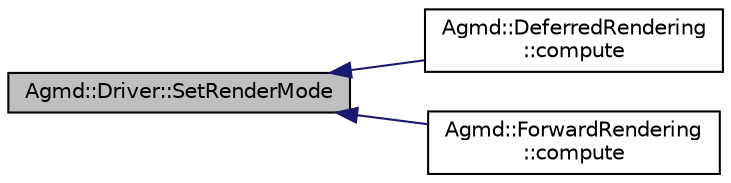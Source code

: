 digraph "Agmd::Driver::SetRenderMode"
{
  edge [fontname="Helvetica",fontsize="10",labelfontname="Helvetica",labelfontsize="10"];
  node [fontname="Helvetica",fontsize="10",shape=record];
  rankdir="LR";
  Node1 [label="Agmd::Driver::SetRenderMode",height=0.2,width=0.4,color="black", fillcolor="grey75", style="filled" fontcolor="black"];
  Node1 -> Node2 [dir="back",color="midnightblue",fontsize="10",style="solid"];
  Node2 [label="Agmd::DeferredRendering\l::compute",height=0.2,width=0.4,color="black", fillcolor="white", style="filled",URL="$class_agmd_1_1_deferred_rendering.html#a515c1e13b229417261fa43f77e594076"];
  Node1 -> Node3 [dir="back",color="midnightblue",fontsize="10",style="solid"];
  Node3 [label="Agmd::ForwardRendering\l::compute",height=0.2,width=0.4,color="black", fillcolor="white", style="filled",URL="$class_agmd_1_1_forward_rendering.html#a439976e5f442bf382e827f786f3e34f1"];
}
